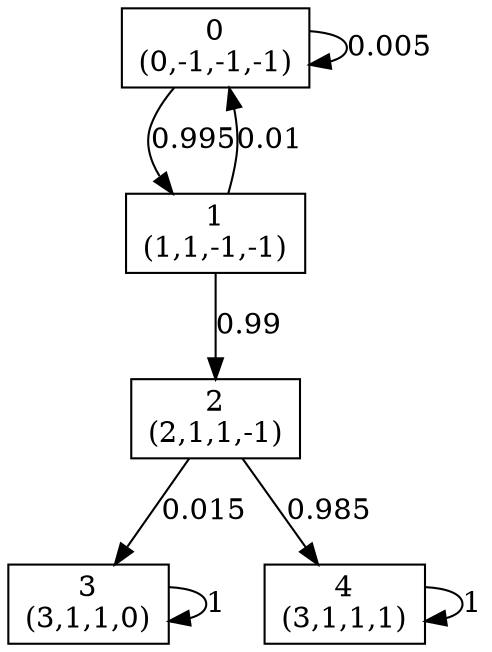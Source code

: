 digraph P {
node [shape=box];
0 -> 0 [ label="0.005" ];
0 -> 1 [ label="0.995" ];
1 -> 0 [ label="0.01" ];
1 -> 2 [ label="0.99" ];
2 -> 3 [ label="0.015" ];
2 -> 4 [ label="0.985" ];
3 -> 3 [ label="1" ];
4 -> 4 [ label="1" ];
0 [label="0\n(0,-1,-1,-1)"];
1 [label="1\n(1,1,-1,-1)"];
2 [label="2\n(2,1,1,-1)"];
3 [label="3\n(3,1,1,0)"];
4 [label="4\n(3,1,1,1)"];
}
